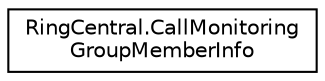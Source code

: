 digraph "Graphical Class Hierarchy"
{
 // LATEX_PDF_SIZE
  edge [fontname="Helvetica",fontsize="10",labelfontname="Helvetica",labelfontsize="10"];
  node [fontname="Helvetica",fontsize="10",shape=record];
  rankdir="LR";
  Node0 [label="RingCentral.CallMonitoring\lGroupMemberInfo",height=0.2,width=0.4,color="black", fillcolor="white", style="filled",URL="$classRingCentral_1_1CallMonitoringGroupMemberInfo.html",tooltip=" "];
}

